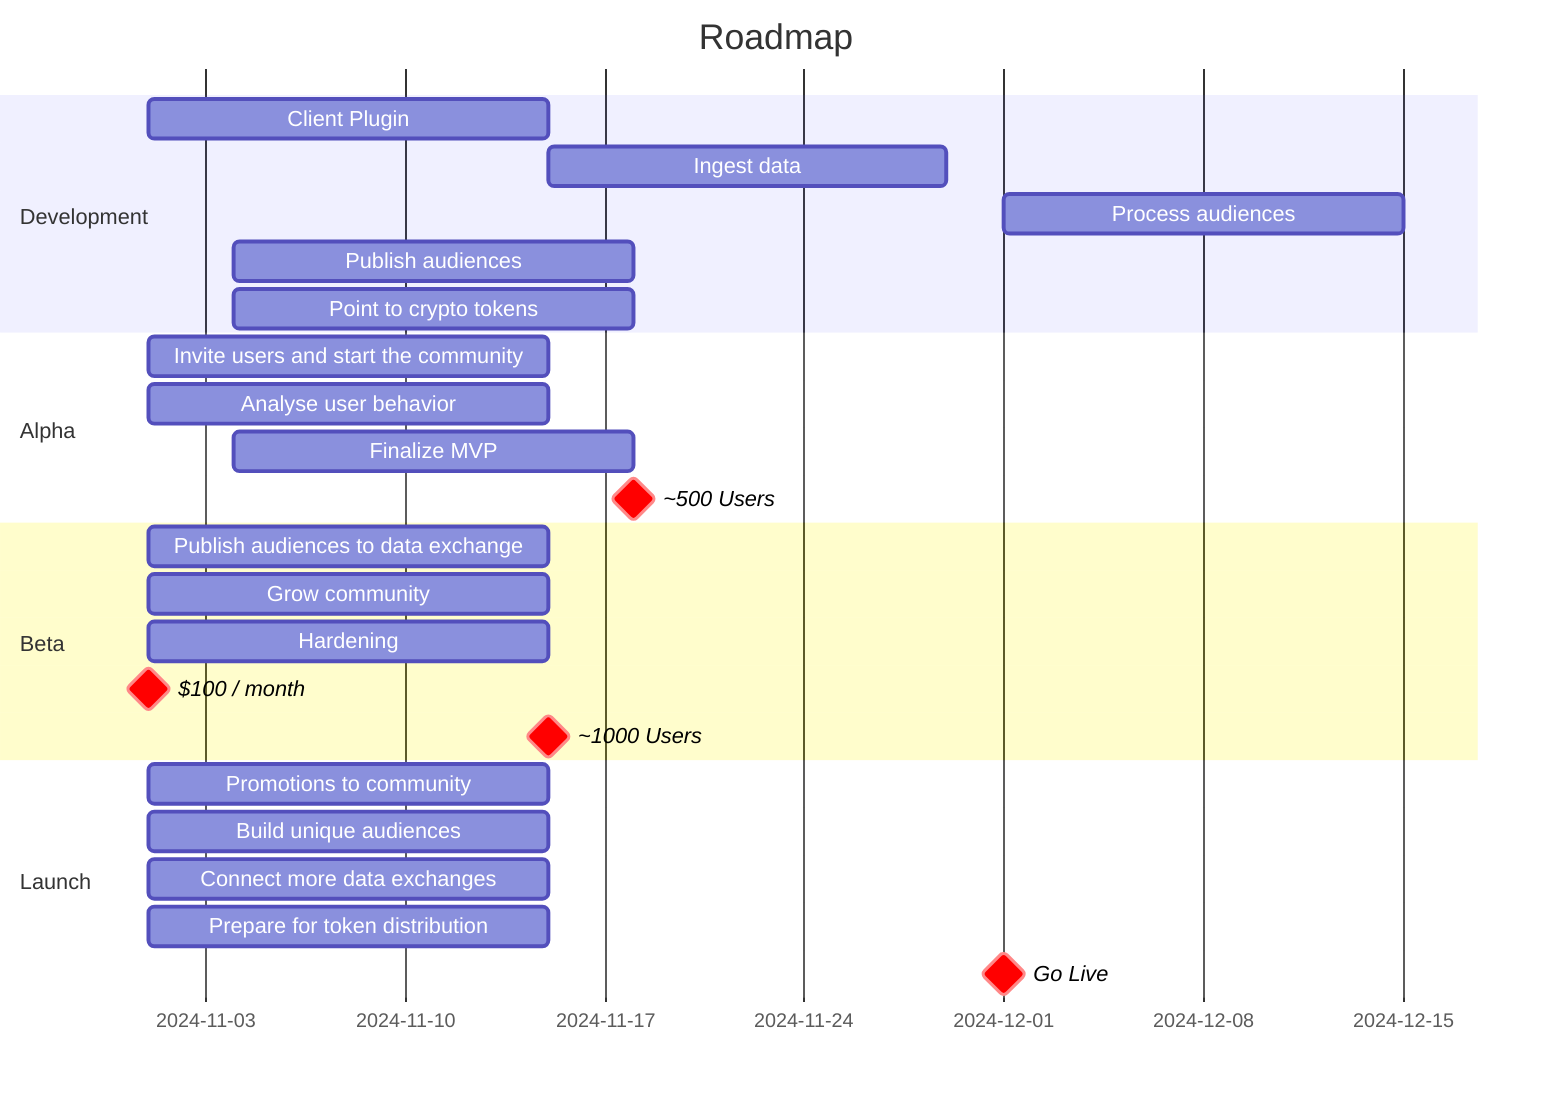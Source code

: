 gantt
  title Roadmap
  dateFormat YYYY-MM-DD
  %% excludes weekends %%
  tickInterval 1week

  section Development
  Client Plugin : client, 2024-11-01, 2w
  Ingest data : ingest, after client, 2w
  Process audiences : process, 2024-12-01, 2w
  Publish audiences : publish, 2024-11-04, 2w
  Point to crypto tokens : points, 2024-11-04, 2w

  section Alpha
  Invite users and start the community : invite, 2024-11-01, 2w
  Analyse user behavior : analyse, 2024-11-01, 2w
  Finalize MVP : data, 2024-11-04, 2w
  ~500 Users : crit, milestone, 500users, after data, 0d

  section Beta
  Publish audiences to data exchange : data_exchange, 2024-11-01, 2w
  Grow community : grow, 2024-11-01, 2w
  Hardening: hardening, 2024-11-01, 2w
  $100 / month : crit, milestone, 100dollar, 2024-11-01, 0d
  ~1000 Users : crit, milestone, 1000users, after hardening, 0d

  section Launch
  Promotions to community : promotions, 2024-11-01, 2w
  Build unique audiences : unique_audiences, 2024-11-01, 2w
  Connect more data exchanges : more_data_exchanges, 2024-11-01, 2w
  Prepare for token distribution : token_distribution, 2024-11-01, 2w
  Go Live : crit, milestone, golive, 2024-12-01, 0d